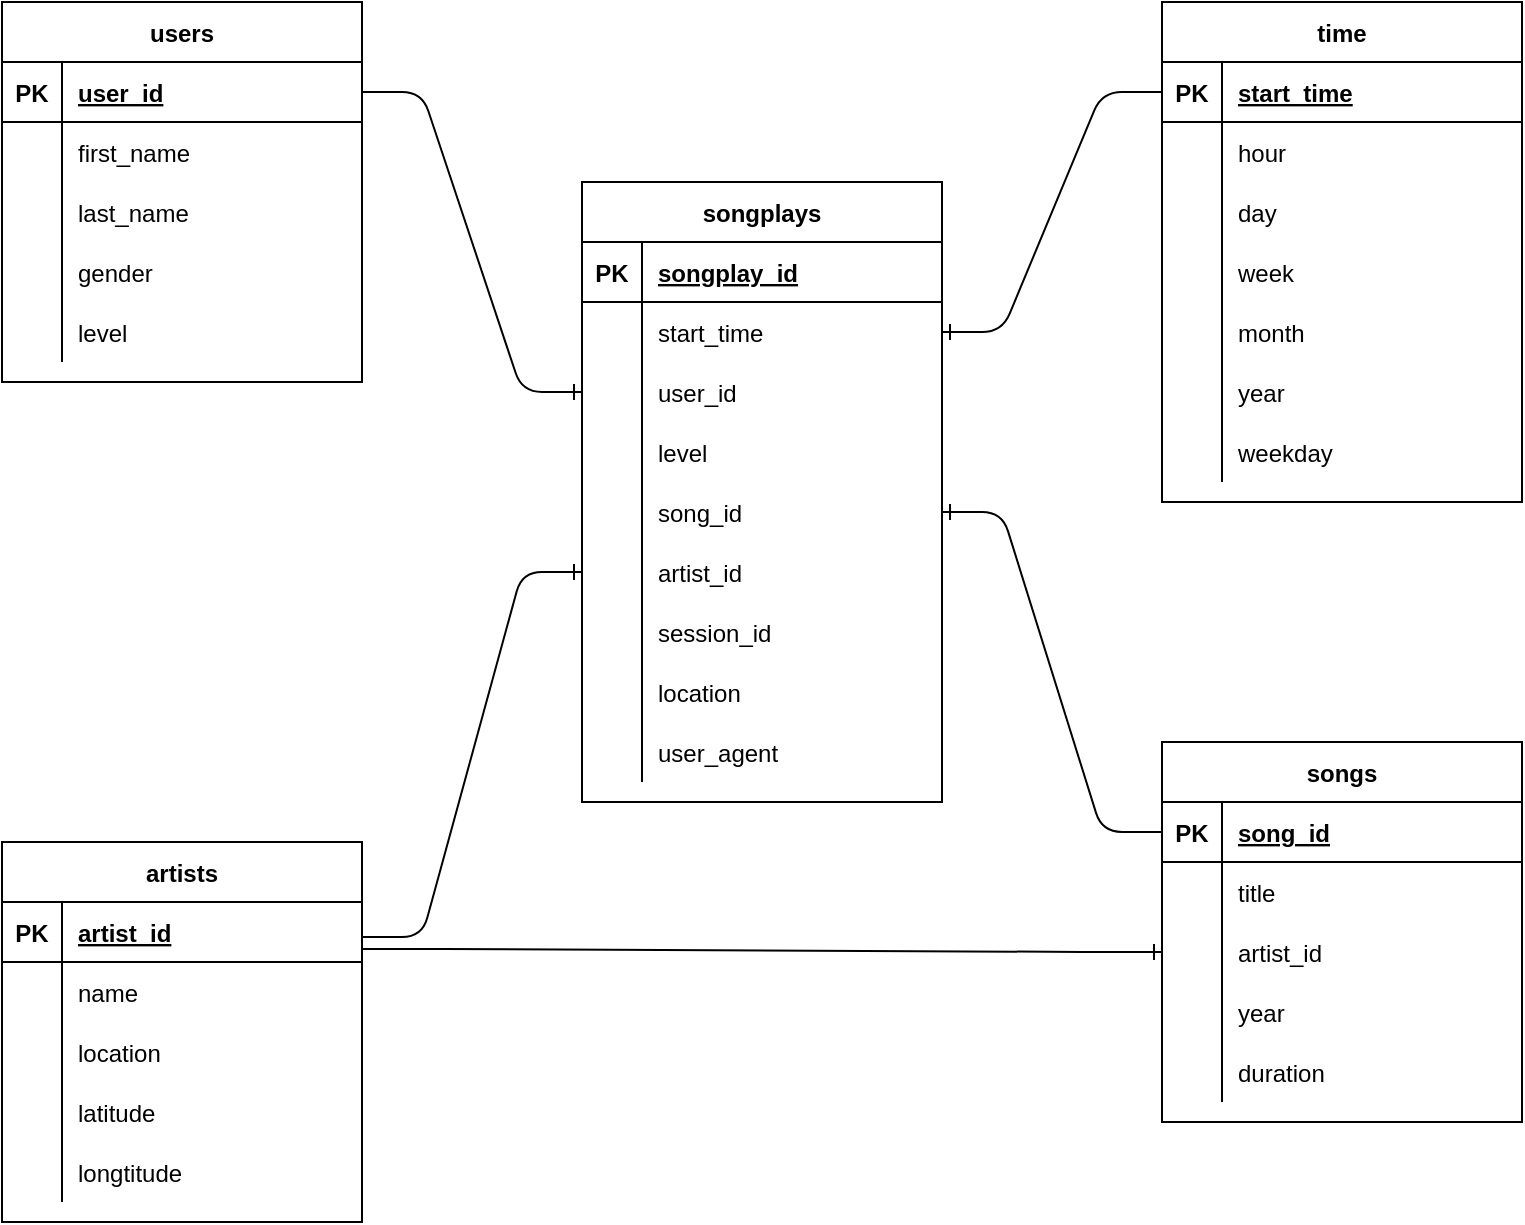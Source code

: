 <mxfile version="14.0.0" type="device"><diagram id="Pdwp92QaO5VPBvtxSw-h" name="Page-1"><mxGraphModel dx="870" dy="625" grid="1" gridSize="10" guides="1" tooltips="1" connect="1" arrows="1" fold="1" page="1" pageScale="1" pageWidth="827" pageHeight="1169" math="0" shadow="0"><root><mxCell id="0"/><mxCell id="1" parent="0"/><mxCell id="jUyharIfG842iVysLadN-3" value="users" style="shape=table;startSize=30;container=1;collapsible=1;childLayout=tableLayout;fixedRows=1;rowLines=0;fontStyle=1;align=center;resizeLast=1;" parent="1" vertex="1"><mxGeometry x="60" y="40" width="180" height="190" as="geometry"><mxRectangle x="130" y="160" width="70" height="30" as="alternateBounds"/></mxGeometry></mxCell><mxCell id="jUyharIfG842iVysLadN-4" value="" style="shape=partialRectangle;collapsible=0;dropTarget=0;pointerEvents=0;fillColor=none;top=0;left=0;bottom=1;right=0;points=[[0,0.5],[1,0.5]];portConstraint=eastwest;" parent="jUyharIfG842iVysLadN-3" vertex="1"><mxGeometry y="30" width="180" height="30" as="geometry"/></mxCell><mxCell id="jUyharIfG842iVysLadN-5" value="PK" style="shape=partialRectangle;connectable=0;fillColor=none;top=0;left=0;bottom=0;right=0;fontStyle=1;overflow=hidden;" parent="jUyharIfG842iVysLadN-4" vertex="1"><mxGeometry width="30" height="30" as="geometry"/></mxCell><mxCell id="jUyharIfG842iVysLadN-6" value="user_id" style="shape=partialRectangle;connectable=0;fillColor=none;top=0;left=0;bottom=0;right=0;align=left;spacingLeft=6;fontStyle=5;overflow=hidden;" parent="jUyharIfG842iVysLadN-4" vertex="1"><mxGeometry x="30" width="150" height="30" as="geometry"/></mxCell><mxCell id="jUyharIfG842iVysLadN-7" value="" style="shape=partialRectangle;collapsible=0;dropTarget=0;pointerEvents=0;fillColor=none;top=0;left=0;bottom=0;right=0;points=[[0,0.5],[1,0.5]];portConstraint=eastwest;" parent="jUyharIfG842iVysLadN-3" vertex="1"><mxGeometry y="60" width="180" height="30" as="geometry"/></mxCell><mxCell id="jUyharIfG842iVysLadN-8" value="" style="shape=partialRectangle;connectable=0;fillColor=none;top=0;left=0;bottom=0;right=0;editable=1;overflow=hidden;" parent="jUyharIfG842iVysLadN-7" vertex="1"><mxGeometry width="30" height="30" as="geometry"/></mxCell><mxCell id="jUyharIfG842iVysLadN-9" value="first_name" style="shape=partialRectangle;connectable=0;fillColor=none;top=0;left=0;bottom=0;right=0;align=left;spacingLeft=6;overflow=hidden;" parent="jUyharIfG842iVysLadN-7" vertex="1"><mxGeometry x="30" width="150" height="30" as="geometry"/></mxCell><mxCell id="jUyharIfG842iVysLadN-10" value="" style="shape=partialRectangle;collapsible=0;dropTarget=0;pointerEvents=0;fillColor=none;top=0;left=0;bottom=0;right=0;points=[[0,0.5],[1,0.5]];portConstraint=eastwest;" parent="jUyharIfG842iVysLadN-3" vertex="1"><mxGeometry y="90" width="180" height="30" as="geometry"/></mxCell><mxCell id="jUyharIfG842iVysLadN-11" value="" style="shape=partialRectangle;connectable=0;fillColor=none;top=0;left=0;bottom=0;right=0;editable=1;overflow=hidden;" parent="jUyharIfG842iVysLadN-10" vertex="1"><mxGeometry width="30" height="30" as="geometry"/></mxCell><mxCell id="jUyharIfG842iVysLadN-12" value="last_name" style="shape=partialRectangle;connectable=0;fillColor=none;top=0;left=0;bottom=0;right=0;align=left;spacingLeft=6;overflow=hidden;" parent="jUyharIfG842iVysLadN-10" vertex="1"><mxGeometry x="30" width="150" height="30" as="geometry"/></mxCell><mxCell id="jUyharIfG842iVysLadN-13" value="" style="shape=partialRectangle;collapsible=0;dropTarget=0;pointerEvents=0;fillColor=none;top=0;left=0;bottom=0;right=0;points=[[0,0.5],[1,0.5]];portConstraint=eastwest;" parent="jUyharIfG842iVysLadN-3" vertex="1"><mxGeometry y="120" width="180" height="30" as="geometry"/></mxCell><mxCell id="jUyharIfG842iVysLadN-14" value="" style="shape=partialRectangle;connectable=0;fillColor=none;top=0;left=0;bottom=0;right=0;editable=1;overflow=hidden;" parent="jUyharIfG842iVysLadN-13" vertex="1"><mxGeometry width="30" height="30" as="geometry"/></mxCell><mxCell id="jUyharIfG842iVysLadN-15" value="gender" style="shape=partialRectangle;connectable=0;fillColor=none;top=0;left=0;bottom=0;right=0;align=left;spacingLeft=6;overflow=hidden;" parent="jUyharIfG842iVysLadN-13" vertex="1"><mxGeometry x="30" width="150" height="30" as="geometry"/></mxCell><mxCell id="jUyharIfG842iVysLadN-17" value="" style="shape=partialRectangle;collapsible=0;dropTarget=0;pointerEvents=0;fillColor=none;top=0;left=0;bottom=0;right=0;points=[[0,0.5],[1,0.5]];portConstraint=eastwest;" parent="jUyharIfG842iVysLadN-3" vertex="1"><mxGeometry y="150" width="180" height="30" as="geometry"/></mxCell><mxCell id="jUyharIfG842iVysLadN-18" value="" style="shape=partialRectangle;connectable=0;fillColor=none;top=0;left=0;bottom=0;right=0;editable=1;overflow=hidden;" parent="jUyharIfG842iVysLadN-17" vertex="1"><mxGeometry width="30" height="30" as="geometry"/></mxCell><mxCell id="jUyharIfG842iVysLadN-19" value="level" style="shape=partialRectangle;connectable=0;fillColor=none;top=0;left=0;bottom=0;right=0;align=left;spacingLeft=6;overflow=hidden;" parent="jUyharIfG842iVysLadN-17" vertex="1"><mxGeometry x="30" width="150" height="30" as="geometry"/></mxCell><mxCell id="jUyharIfG842iVysLadN-20" value="songs" style="shape=table;startSize=30;container=1;collapsible=1;childLayout=tableLayout;fixedRows=1;rowLines=0;fontStyle=1;align=center;resizeLast=1;" parent="1" vertex="1"><mxGeometry x="640" y="410" width="180" height="190" as="geometry"><mxRectangle x="130" y="160" width="70" height="30" as="alternateBounds"/></mxGeometry></mxCell><mxCell id="jUyharIfG842iVysLadN-21" value="" style="shape=partialRectangle;collapsible=0;dropTarget=0;pointerEvents=0;fillColor=none;top=0;left=0;bottom=1;right=0;points=[[0,0.5],[1,0.5]];portConstraint=eastwest;" parent="jUyharIfG842iVysLadN-20" vertex="1"><mxGeometry y="30" width="180" height="30" as="geometry"/></mxCell><mxCell id="jUyharIfG842iVysLadN-22" value="PK" style="shape=partialRectangle;connectable=0;fillColor=none;top=0;left=0;bottom=0;right=0;fontStyle=1;overflow=hidden;" parent="jUyharIfG842iVysLadN-21" vertex="1"><mxGeometry width="30" height="30" as="geometry"/></mxCell><mxCell id="jUyharIfG842iVysLadN-23" value="song_id" style="shape=partialRectangle;connectable=0;fillColor=none;top=0;left=0;bottom=0;right=0;align=left;spacingLeft=6;fontStyle=5;overflow=hidden;" parent="jUyharIfG842iVysLadN-21" vertex="1"><mxGeometry x="30" width="150" height="30" as="geometry"/></mxCell><mxCell id="jUyharIfG842iVysLadN-24" value="" style="shape=partialRectangle;collapsible=0;dropTarget=0;pointerEvents=0;fillColor=none;top=0;left=0;bottom=0;right=0;points=[[0,0.5],[1,0.5]];portConstraint=eastwest;" parent="jUyharIfG842iVysLadN-20" vertex="1"><mxGeometry y="60" width="180" height="30" as="geometry"/></mxCell><mxCell id="jUyharIfG842iVysLadN-25" value="" style="shape=partialRectangle;connectable=0;fillColor=none;top=0;left=0;bottom=0;right=0;editable=1;overflow=hidden;" parent="jUyharIfG842iVysLadN-24" vertex="1"><mxGeometry width="30" height="30" as="geometry"/></mxCell><mxCell id="jUyharIfG842iVysLadN-26" value="title" style="shape=partialRectangle;connectable=0;fillColor=none;top=0;left=0;bottom=0;right=0;align=left;spacingLeft=6;overflow=hidden;" parent="jUyharIfG842iVysLadN-24" vertex="1"><mxGeometry x="30" width="150" height="30" as="geometry"/></mxCell><mxCell id="jUyharIfG842iVysLadN-27" value="" style="shape=partialRectangle;collapsible=0;dropTarget=0;pointerEvents=0;fillColor=none;top=0;left=0;bottom=0;right=0;points=[[0,0.5],[1,0.5]];portConstraint=eastwest;" parent="jUyharIfG842iVysLadN-20" vertex="1"><mxGeometry y="90" width="180" height="30" as="geometry"/></mxCell><mxCell id="jUyharIfG842iVysLadN-28" value="" style="shape=partialRectangle;connectable=0;fillColor=none;top=0;left=0;bottom=0;right=0;editable=1;overflow=hidden;" parent="jUyharIfG842iVysLadN-27" vertex="1"><mxGeometry width="30" height="30" as="geometry"/></mxCell><mxCell id="jUyharIfG842iVysLadN-29" value="artist_id" style="shape=partialRectangle;connectable=0;fillColor=none;top=0;left=0;bottom=0;right=0;align=left;spacingLeft=6;overflow=hidden;" parent="jUyharIfG842iVysLadN-27" vertex="1"><mxGeometry x="30" width="150" height="30" as="geometry"/></mxCell><mxCell id="jUyharIfG842iVysLadN-30" value="" style="shape=partialRectangle;collapsible=0;dropTarget=0;pointerEvents=0;fillColor=none;top=0;left=0;bottom=0;right=0;points=[[0,0.5],[1,0.5]];portConstraint=eastwest;" parent="jUyharIfG842iVysLadN-20" vertex="1"><mxGeometry y="120" width="180" height="30" as="geometry"/></mxCell><mxCell id="jUyharIfG842iVysLadN-31" value="" style="shape=partialRectangle;connectable=0;fillColor=none;top=0;left=0;bottom=0;right=0;editable=1;overflow=hidden;" parent="jUyharIfG842iVysLadN-30" vertex="1"><mxGeometry width="30" height="30" as="geometry"/></mxCell><mxCell id="jUyharIfG842iVysLadN-32" value="year" style="shape=partialRectangle;connectable=0;fillColor=none;top=0;left=0;bottom=0;right=0;align=left;spacingLeft=6;overflow=hidden;" parent="jUyharIfG842iVysLadN-30" vertex="1"><mxGeometry x="30" width="150" height="30" as="geometry"/></mxCell><mxCell id="jUyharIfG842iVysLadN-33" value="" style="shape=partialRectangle;collapsible=0;dropTarget=0;pointerEvents=0;fillColor=none;top=0;left=0;bottom=0;right=0;points=[[0,0.5],[1,0.5]];portConstraint=eastwest;" parent="jUyharIfG842iVysLadN-20" vertex="1"><mxGeometry y="150" width="180" height="30" as="geometry"/></mxCell><mxCell id="jUyharIfG842iVysLadN-34" value="" style="shape=partialRectangle;connectable=0;fillColor=none;top=0;left=0;bottom=0;right=0;editable=1;overflow=hidden;" parent="jUyharIfG842iVysLadN-33" vertex="1"><mxGeometry width="30" height="30" as="geometry"/></mxCell><mxCell id="jUyharIfG842iVysLadN-35" value="duration" style="shape=partialRectangle;connectable=0;fillColor=none;top=0;left=0;bottom=0;right=0;align=left;spacingLeft=6;overflow=hidden;" parent="jUyharIfG842iVysLadN-33" vertex="1"><mxGeometry x="30" width="150" height="30" as="geometry"/></mxCell><mxCell id="jUyharIfG842iVysLadN-36" value="artists" style="shape=table;startSize=30;container=1;collapsible=1;childLayout=tableLayout;fixedRows=1;rowLines=0;fontStyle=1;align=center;resizeLast=1;" parent="1" vertex="1"><mxGeometry x="60" y="460" width="180" height="190" as="geometry"><mxRectangle x="130" y="160" width="70" height="30" as="alternateBounds"/></mxGeometry></mxCell><mxCell id="jUyharIfG842iVysLadN-37" value="" style="shape=partialRectangle;collapsible=0;dropTarget=0;pointerEvents=0;fillColor=none;top=0;left=0;bottom=1;right=0;points=[[0,0.5],[1,0.5]];portConstraint=eastwest;" parent="jUyharIfG842iVysLadN-36" vertex="1"><mxGeometry y="30" width="180" height="30" as="geometry"/></mxCell><mxCell id="jUyharIfG842iVysLadN-38" value="PK" style="shape=partialRectangle;connectable=0;fillColor=none;top=0;left=0;bottom=0;right=0;fontStyle=1;overflow=hidden;" parent="jUyharIfG842iVysLadN-37" vertex="1"><mxGeometry width="30" height="30" as="geometry"/></mxCell><mxCell id="jUyharIfG842iVysLadN-39" value="artist_id" style="shape=partialRectangle;connectable=0;fillColor=none;top=0;left=0;bottom=0;right=0;align=left;spacingLeft=6;fontStyle=5;overflow=hidden;" parent="jUyharIfG842iVysLadN-37" vertex="1"><mxGeometry x="30" width="150" height="30" as="geometry"/></mxCell><mxCell id="jUyharIfG842iVysLadN-40" value="" style="shape=partialRectangle;collapsible=0;dropTarget=0;pointerEvents=0;fillColor=none;top=0;left=0;bottom=0;right=0;points=[[0,0.5],[1,0.5]];portConstraint=eastwest;" parent="jUyharIfG842iVysLadN-36" vertex="1"><mxGeometry y="60" width="180" height="30" as="geometry"/></mxCell><mxCell id="jUyharIfG842iVysLadN-41" value="" style="shape=partialRectangle;connectable=0;fillColor=none;top=0;left=0;bottom=0;right=0;editable=1;overflow=hidden;" parent="jUyharIfG842iVysLadN-40" vertex="1"><mxGeometry width="30" height="30" as="geometry"/></mxCell><mxCell id="jUyharIfG842iVysLadN-42" value="name" style="shape=partialRectangle;connectable=0;fillColor=none;top=0;left=0;bottom=0;right=0;align=left;spacingLeft=6;overflow=hidden;" parent="jUyharIfG842iVysLadN-40" vertex="1"><mxGeometry x="30" width="150" height="30" as="geometry"/></mxCell><mxCell id="jUyharIfG842iVysLadN-43" value="" style="shape=partialRectangle;collapsible=0;dropTarget=0;pointerEvents=0;fillColor=none;top=0;left=0;bottom=0;right=0;points=[[0,0.5],[1,0.5]];portConstraint=eastwest;" parent="jUyharIfG842iVysLadN-36" vertex="1"><mxGeometry y="90" width="180" height="30" as="geometry"/></mxCell><mxCell id="jUyharIfG842iVysLadN-44" value="" style="shape=partialRectangle;connectable=0;fillColor=none;top=0;left=0;bottom=0;right=0;editable=1;overflow=hidden;" parent="jUyharIfG842iVysLadN-43" vertex="1"><mxGeometry width="30" height="30" as="geometry"/></mxCell><mxCell id="jUyharIfG842iVysLadN-45" value="location" style="shape=partialRectangle;connectable=0;fillColor=none;top=0;left=0;bottom=0;right=0;align=left;spacingLeft=6;overflow=hidden;" parent="jUyharIfG842iVysLadN-43" vertex="1"><mxGeometry x="30" width="150" height="30" as="geometry"/></mxCell><mxCell id="jUyharIfG842iVysLadN-46" value="" style="shape=partialRectangle;collapsible=0;dropTarget=0;pointerEvents=0;fillColor=none;top=0;left=0;bottom=0;right=0;points=[[0,0.5],[1,0.5]];portConstraint=eastwest;" parent="jUyharIfG842iVysLadN-36" vertex="1"><mxGeometry y="120" width="180" height="30" as="geometry"/></mxCell><mxCell id="jUyharIfG842iVysLadN-47" value="" style="shape=partialRectangle;connectable=0;fillColor=none;top=0;left=0;bottom=0;right=0;editable=1;overflow=hidden;" parent="jUyharIfG842iVysLadN-46" vertex="1"><mxGeometry width="30" height="30" as="geometry"/></mxCell><mxCell id="jUyharIfG842iVysLadN-48" value="latitude" style="shape=partialRectangle;connectable=0;fillColor=none;top=0;left=0;bottom=0;right=0;align=left;spacingLeft=6;overflow=hidden;" parent="jUyharIfG842iVysLadN-46" vertex="1"><mxGeometry x="30" width="150" height="30" as="geometry"/></mxCell><mxCell id="jUyharIfG842iVysLadN-49" value="" style="shape=partialRectangle;collapsible=0;dropTarget=0;pointerEvents=0;fillColor=none;top=0;left=0;bottom=0;right=0;points=[[0,0.5],[1,0.5]];portConstraint=eastwest;" parent="jUyharIfG842iVysLadN-36" vertex="1"><mxGeometry y="150" width="180" height="30" as="geometry"/></mxCell><mxCell id="jUyharIfG842iVysLadN-50" value="" style="shape=partialRectangle;connectable=0;fillColor=none;top=0;left=0;bottom=0;right=0;editable=1;overflow=hidden;" parent="jUyharIfG842iVysLadN-49" vertex="1"><mxGeometry width="30" height="30" as="geometry"/></mxCell><mxCell id="jUyharIfG842iVysLadN-51" value="longtitude" style="shape=partialRectangle;connectable=0;fillColor=none;top=0;left=0;bottom=0;right=0;align=left;spacingLeft=6;overflow=hidden;" parent="jUyharIfG842iVysLadN-49" vertex="1"><mxGeometry x="30" width="150" height="30" as="geometry"/></mxCell><mxCell id="jUyharIfG842iVysLadN-84" value="time" style="shape=table;startSize=30;container=1;collapsible=1;childLayout=tableLayout;fixedRows=1;rowLines=0;fontStyle=1;align=center;resizeLast=1;" parent="1" vertex="1"><mxGeometry x="640" y="40" width="180" height="250" as="geometry"><mxRectangle x="130" y="160" width="70" height="30" as="alternateBounds"/></mxGeometry></mxCell><mxCell id="jUyharIfG842iVysLadN-85" value="" style="shape=partialRectangle;collapsible=0;dropTarget=0;pointerEvents=0;fillColor=none;top=0;left=0;bottom=1;right=0;points=[[0,0.5],[1,0.5]];portConstraint=eastwest;" parent="jUyharIfG842iVysLadN-84" vertex="1"><mxGeometry y="30" width="180" height="30" as="geometry"/></mxCell><mxCell id="jUyharIfG842iVysLadN-86" value="PK" style="shape=partialRectangle;connectable=0;fillColor=none;top=0;left=0;bottom=0;right=0;fontStyle=1;overflow=hidden;" parent="jUyharIfG842iVysLadN-85" vertex="1"><mxGeometry width="30" height="30" as="geometry"/></mxCell><mxCell id="jUyharIfG842iVysLadN-87" value="start_time" style="shape=partialRectangle;connectable=0;fillColor=none;top=0;left=0;bottom=0;right=0;align=left;spacingLeft=6;fontStyle=5;overflow=hidden;" parent="jUyharIfG842iVysLadN-85" vertex="1"><mxGeometry x="30" width="150" height="30" as="geometry"/></mxCell><mxCell id="jUyharIfG842iVysLadN-88" value="" style="shape=partialRectangle;collapsible=0;dropTarget=0;pointerEvents=0;fillColor=none;top=0;left=0;bottom=0;right=0;points=[[0,0.5],[1,0.5]];portConstraint=eastwest;" parent="jUyharIfG842iVysLadN-84" vertex="1"><mxGeometry y="60" width="180" height="30" as="geometry"/></mxCell><mxCell id="jUyharIfG842iVysLadN-89" value="" style="shape=partialRectangle;connectable=0;fillColor=none;top=0;left=0;bottom=0;right=0;editable=1;overflow=hidden;" parent="jUyharIfG842iVysLadN-88" vertex="1"><mxGeometry width="30" height="30" as="geometry"/></mxCell><mxCell id="jUyharIfG842iVysLadN-90" value="hour" style="shape=partialRectangle;connectable=0;fillColor=none;top=0;left=0;bottom=0;right=0;align=left;spacingLeft=6;overflow=hidden;" parent="jUyharIfG842iVysLadN-88" vertex="1"><mxGeometry x="30" width="150" height="30" as="geometry"/></mxCell><mxCell id="jUyharIfG842iVysLadN-91" value="" style="shape=partialRectangle;collapsible=0;dropTarget=0;pointerEvents=0;fillColor=none;top=0;left=0;bottom=0;right=0;points=[[0,0.5],[1,0.5]];portConstraint=eastwest;" parent="jUyharIfG842iVysLadN-84" vertex="1"><mxGeometry y="90" width="180" height="30" as="geometry"/></mxCell><mxCell id="jUyharIfG842iVysLadN-92" value="" style="shape=partialRectangle;connectable=0;fillColor=none;top=0;left=0;bottom=0;right=0;editable=1;overflow=hidden;" parent="jUyharIfG842iVysLadN-91" vertex="1"><mxGeometry width="30" height="30" as="geometry"/></mxCell><mxCell id="jUyharIfG842iVysLadN-93" value="day" style="shape=partialRectangle;connectable=0;fillColor=none;top=0;left=0;bottom=0;right=0;align=left;spacingLeft=6;overflow=hidden;" parent="jUyharIfG842iVysLadN-91" vertex="1"><mxGeometry x="30" width="150" height="30" as="geometry"/></mxCell><mxCell id="jUyharIfG842iVysLadN-94" value="" style="shape=partialRectangle;collapsible=0;dropTarget=0;pointerEvents=0;fillColor=none;top=0;left=0;bottom=0;right=0;points=[[0,0.5],[1,0.5]];portConstraint=eastwest;" parent="jUyharIfG842iVysLadN-84" vertex="1"><mxGeometry y="120" width="180" height="30" as="geometry"/></mxCell><mxCell id="jUyharIfG842iVysLadN-95" value="" style="shape=partialRectangle;connectable=0;fillColor=none;top=0;left=0;bottom=0;right=0;editable=1;overflow=hidden;" parent="jUyharIfG842iVysLadN-94" vertex="1"><mxGeometry width="30" height="30" as="geometry"/></mxCell><mxCell id="jUyharIfG842iVysLadN-96" value="week" style="shape=partialRectangle;connectable=0;fillColor=none;top=0;left=0;bottom=0;right=0;align=left;spacingLeft=6;overflow=hidden;" parent="jUyharIfG842iVysLadN-94" vertex="1"><mxGeometry x="30" width="150" height="30" as="geometry"/></mxCell><mxCell id="jUyharIfG842iVysLadN-97" value="" style="shape=partialRectangle;collapsible=0;dropTarget=0;pointerEvents=0;fillColor=none;top=0;left=0;bottom=0;right=0;points=[[0,0.5],[1,0.5]];portConstraint=eastwest;" parent="jUyharIfG842iVysLadN-84" vertex="1"><mxGeometry y="150" width="180" height="30" as="geometry"/></mxCell><mxCell id="jUyharIfG842iVysLadN-98" value="" style="shape=partialRectangle;connectable=0;fillColor=none;top=0;left=0;bottom=0;right=0;editable=1;overflow=hidden;" parent="jUyharIfG842iVysLadN-97" vertex="1"><mxGeometry width="30" height="30" as="geometry"/></mxCell><mxCell id="jUyharIfG842iVysLadN-99" value="month" style="shape=partialRectangle;connectable=0;fillColor=none;top=0;left=0;bottom=0;right=0;align=left;spacingLeft=6;overflow=hidden;" parent="jUyharIfG842iVysLadN-97" vertex="1"><mxGeometry x="30" width="150" height="30" as="geometry"/></mxCell><mxCell id="jUyharIfG842iVysLadN-100" value="" style="shape=partialRectangle;collapsible=0;dropTarget=0;pointerEvents=0;fillColor=none;top=0;left=0;bottom=0;right=0;points=[[0,0.5],[1,0.5]];portConstraint=eastwest;" parent="jUyharIfG842iVysLadN-84" vertex="1"><mxGeometry y="180" width="180" height="30" as="geometry"/></mxCell><mxCell id="jUyharIfG842iVysLadN-101" value="" style="shape=partialRectangle;connectable=0;fillColor=none;top=0;left=0;bottom=0;right=0;editable=1;overflow=hidden;" parent="jUyharIfG842iVysLadN-100" vertex="1"><mxGeometry width="30" height="30" as="geometry"/></mxCell><mxCell id="jUyharIfG842iVysLadN-102" value="year" style="shape=partialRectangle;connectable=0;fillColor=none;top=0;left=0;bottom=0;right=0;align=left;spacingLeft=6;overflow=hidden;" parent="jUyharIfG842iVysLadN-100" vertex="1"><mxGeometry x="30" width="150" height="30" as="geometry"/></mxCell><mxCell id="jUyharIfG842iVysLadN-103" value="" style="shape=partialRectangle;collapsible=0;dropTarget=0;pointerEvents=0;fillColor=none;top=0;left=0;bottom=0;right=0;points=[[0,0.5],[1,0.5]];portConstraint=eastwest;" parent="jUyharIfG842iVysLadN-84" vertex="1"><mxGeometry y="210" width="180" height="30" as="geometry"/></mxCell><mxCell id="jUyharIfG842iVysLadN-104" value="" style="shape=partialRectangle;connectable=0;fillColor=none;top=0;left=0;bottom=0;right=0;editable=1;overflow=hidden;" parent="jUyharIfG842iVysLadN-103" vertex="1"><mxGeometry width="30" height="30" as="geometry"/></mxCell><mxCell id="jUyharIfG842iVysLadN-105" value="weekday" style="shape=partialRectangle;connectable=0;fillColor=none;top=0;left=0;bottom=0;right=0;align=left;spacingLeft=6;overflow=hidden;" parent="jUyharIfG842iVysLadN-103" vertex="1"><mxGeometry x="30" width="150" height="30" as="geometry"/></mxCell><mxCell id="jUyharIfG842iVysLadN-109" value="songplays" style="shape=table;startSize=30;container=1;collapsible=1;childLayout=tableLayout;fixedRows=1;rowLines=0;fontStyle=1;align=center;resizeLast=1;" parent="1" vertex="1"><mxGeometry x="350" y="130" width="180" height="310" as="geometry"><mxRectangle x="130" y="160" width="70" height="30" as="alternateBounds"/></mxGeometry></mxCell><mxCell id="jUyharIfG842iVysLadN-110" value="" style="shape=partialRectangle;collapsible=0;dropTarget=0;pointerEvents=0;fillColor=none;top=0;left=0;bottom=1;right=0;points=[[0,0.5],[1,0.5]];portConstraint=eastwest;" parent="jUyharIfG842iVysLadN-109" vertex="1"><mxGeometry y="30" width="180" height="30" as="geometry"/></mxCell><mxCell id="jUyharIfG842iVysLadN-111" value="PK" style="shape=partialRectangle;connectable=0;fillColor=none;top=0;left=0;bottom=0;right=0;fontStyle=1;overflow=hidden;" parent="jUyharIfG842iVysLadN-110" vertex="1"><mxGeometry width="30" height="30" as="geometry"/></mxCell><mxCell id="jUyharIfG842iVysLadN-112" value="songplay_id" style="shape=partialRectangle;connectable=0;fillColor=none;top=0;left=0;bottom=0;right=0;align=left;spacingLeft=6;fontStyle=5;overflow=hidden;" parent="jUyharIfG842iVysLadN-110" vertex="1"><mxGeometry x="30" width="150" height="30" as="geometry"/></mxCell><mxCell id="jUyharIfG842iVysLadN-113" value="" style="shape=partialRectangle;collapsible=0;dropTarget=0;pointerEvents=0;fillColor=none;top=0;left=0;bottom=0;right=0;points=[[0,0.5],[1,0.5]];portConstraint=eastwest;" parent="jUyharIfG842iVysLadN-109" vertex="1"><mxGeometry y="60" width="180" height="30" as="geometry"/></mxCell><mxCell id="jUyharIfG842iVysLadN-114" value="" style="shape=partialRectangle;connectable=0;fillColor=none;top=0;left=0;bottom=0;right=0;editable=1;overflow=hidden;" parent="jUyharIfG842iVysLadN-113" vertex="1"><mxGeometry width="30" height="30" as="geometry"/></mxCell><mxCell id="jUyharIfG842iVysLadN-115" value="start_time" style="shape=partialRectangle;connectable=0;fillColor=none;top=0;left=0;bottom=0;right=0;align=left;spacingLeft=6;overflow=hidden;" parent="jUyharIfG842iVysLadN-113" vertex="1"><mxGeometry x="30" width="150" height="30" as="geometry"/></mxCell><mxCell id="jUyharIfG842iVysLadN-116" value="" style="shape=partialRectangle;collapsible=0;dropTarget=0;pointerEvents=0;fillColor=none;top=0;left=0;bottom=0;right=0;points=[[0,0.5],[1,0.5]];portConstraint=eastwest;" parent="jUyharIfG842iVysLadN-109" vertex="1"><mxGeometry y="90" width="180" height="30" as="geometry"/></mxCell><mxCell id="jUyharIfG842iVysLadN-117" value="" style="shape=partialRectangle;connectable=0;fillColor=none;top=0;left=0;bottom=0;right=0;editable=1;overflow=hidden;" parent="jUyharIfG842iVysLadN-116" vertex="1"><mxGeometry width="30" height="30" as="geometry"/></mxCell><mxCell id="jUyharIfG842iVysLadN-118" value="user_id" style="shape=partialRectangle;connectable=0;fillColor=none;top=0;left=0;bottom=0;right=0;align=left;spacingLeft=6;overflow=hidden;" parent="jUyharIfG842iVysLadN-116" vertex="1"><mxGeometry x="30" width="150" height="30" as="geometry"/></mxCell><mxCell id="jUyharIfG842iVysLadN-119" value="" style="shape=partialRectangle;collapsible=0;dropTarget=0;pointerEvents=0;fillColor=none;top=0;left=0;bottom=0;right=0;points=[[0,0.5],[1,0.5]];portConstraint=eastwest;" parent="jUyharIfG842iVysLadN-109" vertex="1"><mxGeometry y="120" width="180" height="30" as="geometry"/></mxCell><mxCell id="jUyharIfG842iVysLadN-120" value="" style="shape=partialRectangle;connectable=0;fillColor=none;top=0;left=0;bottom=0;right=0;editable=1;overflow=hidden;" parent="jUyharIfG842iVysLadN-119" vertex="1"><mxGeometry width="30" height="30" as="geometry"/></mxCell><mxCell id="jUyharIfG842iVysLadN-121" value="level" style="shape=partialRectangle;connectable=0;fillColor=none;top=0;left=0;bottom=0;right=0;align=left;spacingLeft=6;overflow=hidden;" parent="jUyharIfG842iVysLadN-119" vertex="1"><mxGeometry x="30" width="150" height="30" as="geometry"/></mxCell><mxCell id="jUyharIfG842iVysLadN-122" value="" style="shape=partialRectangle;collapsible=0;dropTarget=0;pointerEvents=0;fillColor=none;top=0;left=0;bottom=0;right=0;points=[[0,0.5],[1,0.5]];portConstraint=eastwest;" parent="jUyharIfG842iVysLadN-109" vertex="1"><mxGeometry y="150" width="180" height="30" as="geometry"/></mxCell><mxCell id="jUyharIfG842iVysLadN-123" value="" style="shape=partialRectangle;connectable=0;fillColor=none;top=0;left=0;bottom=0;right=0;editable=1;overflow=hidden;" parent="jUyharIfG842iVysLadN-122" vertex="1"><mxGeometry width="30" height="30" as="geometry"/></mxCell><mxCell id="jUyharIfG842iVysLadN-124" value="song_id" style="shape=partialRectangle;connectable=0;fillColor=none;top=0;left=0;bottom=0;right=0;align=left;spacingLeft=6;overflow=hidden;" parent="jUyharIfG842iVysLadN-122" vertex="1"><mxGeometry x="30" width="150" height="30" as="geometry"/></mxCell><mxCell id="jUyharIfG842iVysLadN-125" value="" style="shape=partialRectangle;collapsible=0;dropTarget=0;pointerEvents=0;fillColor=none;top=0;left=0;bottom=0;right=0;points=[[0,0.5],[1,0.5]];portConstraint=eastwest;" parent="jUyharIfG842iVysLadN-109" vertex="1"><mxGeometry y="180" width="180" height="30" as="geometry"/></mxCell><mxCell id="jUyharIfG842iVysLadN-126" value="" style="shape=partialRectangle;connectable=0;fillColor=none;top=0;left=0;bottom=0;right=0;editable=1;overflow=hidden;" parent="jUyharIfG842iVysLadN-125" vertex="1"><mxGeometry width="30" height="30" as="geometry"/></mxCell><mxCell id="jUyharIfG842iVysLadN-127" value="artist_id" style="shape=partialRectangle;connectable=0;fillColor=none;top=0;left=0;bottom=0;right=0;align=left;spacingLeft=6;overflow=hidden;" parent="jUyharIfG842iVysLadN-125" vertex="1"><mxGeometry x="30" width="150" height="30" as="geometry"/></mxCell><mxCell id="jUyharIfG842iVysLadN-128" value="" style="shape=partialRectangle;collapsible=0;dropTarget=0;pointerEvents=0;fillColor=none;top=0;left=0;bottom=0;right=0;points=[[0,0.5],[1,0.5]];portConstraint=eastwest;" parent="jUyharIfG842iVysLadN-109" vertex="1"><mxGeometry y="210" width="180" height="30" as="geometry"/></mxCell><mxCell id="jUyharIfG842iVysLadN-129" value="" style="shape=partialRectangle;connectable=0;fillColor=none;top=0;left=0;bottom=0;right=0;editable=1;overflow=hidden;" parent="jUyharIfG842iVysLadN-128" vertex="1"><mxGeometry width="30" height="30" as="geometry"/></mxCell><mxCell id="jUyharIfG842iVysLadN-130" value="session_id" style="shape=partialRectangle;connectable=0;fillColor=none;top=0;left=0;bottom=0;right=0;align=left;spacingLeft=6;overflow=hidden;" parent="jUyharIfG842iVysLadN-128" vertex="1"><mxGeometry x="30" width="150" height="30" as="geometry"/></mxCell><mxCell id="jUyharIfG842iVysLadN-131" value="" style="shape=partialRectangle;collapsible=0;dropTarget=0;pointerEvents=0;fillColor=none;top=0;left=0;bottom=0;right=0;points=[[0,0.5],[1,0.5]];portConstraint=eastwest;" parent="jUyharIfG842iVysLadN-109" vertex="1"><mxGeometry y="240" width="180" height="30" as="geometry"/></mxCell><mxCell id="jUyharIfG842iVysLadN-132" value="" style="shape=partialRectangle;connectable=0;fillColor=none;top=0;left=0;bottom=0;right=0;editable=1;overflow=hidden;" parent="jUyharIfG842iVysLadN-131" vertex="1"><mxGeometry width="30" height="30" as="geometry"/></mxCell><mxCell id="jUyharIfG842iVysLadN-133" value="location" style="shape=partialRectangle;connectable=0;fillColor=none;top=0;left=0;bottom=0;right=0;align=left;spacingLeft=6;overflow=hidden;" parent="jUyharIfG842iVysLadN-131" vertex="1"><mxGeometry x="30" width="150" height="30" as="geometry"/></mxCell><mxCell id="jUyharIfG842iVysLadN-134" value="" style="shape=partialRectangle;collapsible=0;dropTarget=0;pointerEvents=0;fillColor=none;top=0;left=0;bottom=0;right=0;points=[[0,0.5],[1,0.5]];portConstraint=eastwest;" parent="jUyharIfG842iVysLadN-109" vertex="1"><mxGeometry y="270" width="180" height="30" as="geometry"/></mxCell><mxCell id="jUyharIfG842iVysLadN-135" value="" style="shape=partialRectangle;connectable=0;fillColor=none;top=0;left=0;bottom=0;right=0;editable=1;overflow=hidden;" parent="jUyharIfG842iVysLadN-134" vertex="1"><mxGeometry width="30" height="30" as="geometry"/></mxCell><mxCell id="jUyharIfG842iVysLadN-136" value="user_agent" style="shape=partialRectangle;connectable=0;fillColor=none;top=0;left=0;bottom=0;right=0;align=left;spacingLeft=6;overflow=hidden;" parent="jUyharIfG842iVysLadN-134" vertex="1"><mxGeometry x="30" width="150" height="30" as="geometry"/></mxCell><mxCell id="jUyharIfG842iVysLadN-148" value="" style="edgeStyle=entityRelationEdgeStyle;fontSize=12;html=1;endArrow=ERone;endFill=1;exitX=1;exitY=0.5;exitDx=0;exitDy=0;entryX=0;entryY=0.5;entryDx=0;entryDy=0;" parent="1" source="jUyharIfG842iVysLadN-4" target="jUyharIfG842iVysLadN-116" edge="1"><mxGeometry width="100" height="100" relative="1" as="geometry"><mxPoint x="370" y="400" as="sourcePoint"/><mxPoint x="470" y="300" as="targetPoint"/></mxGeometry></mxCell><mxCell id="jUyharIfG842iVysLadN-149" value="" style="edgeStyle=entityRelationEdgeStyle;fontSize=12;html=1;endArrow=ERone;endFill=1;exitX=1;exitY=0.25;exitDx=0;exitDy=0;entryX=0;entryY=0.5;entryDx=0;entryDy=0;" parent="1" source="jUyharIfG842iVysLadN-36" target="jUyharIfG842iVysLadN-125" edge="1"><mxGeometry width="100" height="100" relative="1" as="geometry"><mxPoint x="370" y="400" as="sourcePoint"/><mxPoint x="470" y="300" as="targetPoint"/></mxGeometry></mxCell><mxCell id="jUyharIfG842iVysLadN-150" value="" style="edgeStyle=entityRelationEdgeStyle;fontSize=12;html=1;endArrow=ERone;endFill=1;exitX=0;exitY=0.5;exitDx=0;exitDy=0;entryX=1;entryY=0.5;entryDx=0;entryDy=0;" parent="1" source="jUyharIfG842iVysLadN-85" target="jUyharIfG842iVysLadN-113" edge="1"><mxGeometry width="100" height="100" relative="1" as="geometry"><mxPoint x="390" y="120" as="sourcePoint"/><mxPoint x="490" y="20" as="targetPoint"/></mxGeometry></mxCell><mxCell id="jUyharIfG842iVysLadN-151" value="" style="edgeStyle=entityRelationEdgeStyle;fontSize=12;html=1;endArrow=ERone;endFill=1;exitX=0;exitY=0.5;exitDx=0;exitDy=0;entryX=1;entryY=0.5;entryDx=0;entryDy=0;" parent="1" source="jUyharIfG842iVysLadN-21" target="jUyharIfG842iVysLadN-122" edge="1"><mxGeometry width="100" height="100" relative="1" as="geometry"><mxPoint x="390" y="420" as="sourcePoint"/><mxPoint x="490" y="320" as="targetPoint"/></mxGeometry></mxCell><mxCell id="I9WkRE9PQDwJoH6L5Fcd-2" value="" style="edgeStyle=entityRelationEdgeStyle;fontSize=12;html=1;endArrow=ERone;endFill=1;exitX=1.003;exitY=0.783;exitDx=0;exitDy=0;entryX=0;entryY=0.5;entryDx=0;entryDy=0;exitPerimeter=0;" edge="1" parent="1" source="jUyharIfG842iVysLadN-37" target="jUyharIfG842iVysLadN-27"><mxGeometry width="100" height="100" relative="1" as="geometry"><mxPoint x="250" y="452.5" as="sourcePoint"/><mxPoint x="345" y="305" as="targetPoint"/></mxGeometry></mxCell></root></mxGraphModel></diagram></mxfile>